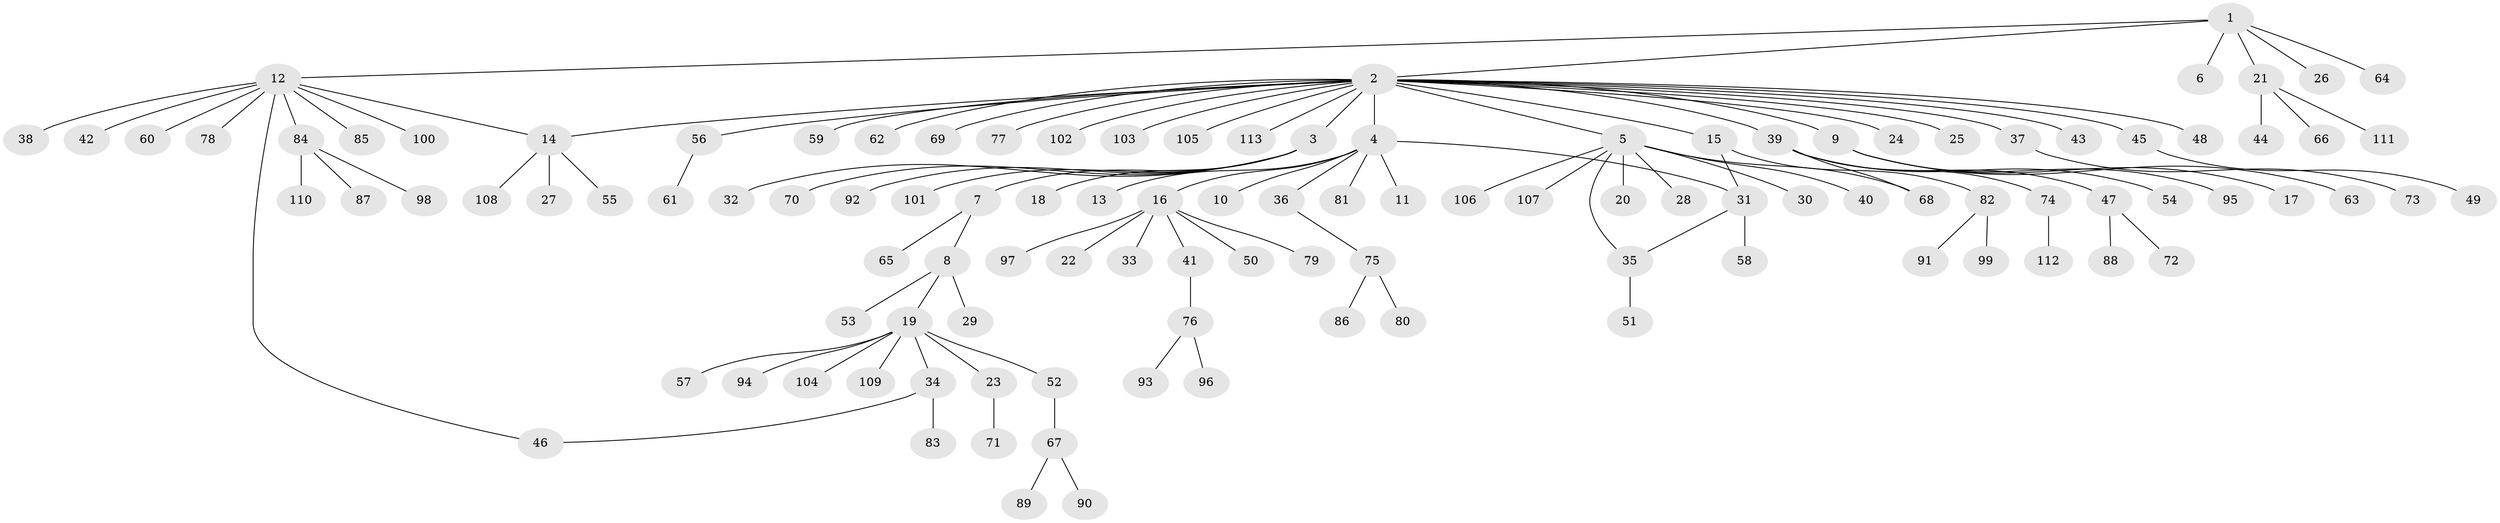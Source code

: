 // Generated by graph-tools (version 1.1) at 2025/49/03/09/25 03:49:49]
// undirected, 113 vertices, 117 edges
graph export_dot {
graph [start="1"]
  node [color=gray90,style=filled];
  1;
  2;
  3;
  4;
  5;
  6;
  7;
  8;
  9;
  10;
  11;
  12;
  13;
  14;
  15;
  16;
  17;
  18;
  19;
  20;
  21;
  22;
  23;
  24;
  25;
  26;
  27;
  28;
  29;
  30;
  31;
  32;
  33;
  34;
  35;
  36;
  37;
  38;
  39;
  40;
  41;
  42;
  43;
  44;
  45;
  46;
  47;
  48;
  49;
  50;
  51;
  52;
  53;
  54;
  55;
  56;
  57;
  58;
  59;
  60;
  61;
  62;
  63;
  64;
  65;
  66;
  67;
  68;
  69;
  70;
  71;
  72;
  73;
  74;
  75;
  76;
  77;
  78;
  79;
  80;
  81;
  82;
  83;
  84;
  85;
  86;
  87;
  88;
  89;
  90;
  91;
  92;
  93;
  94;
  95;
  96;
  97;
  98;
  99;
  100;
  101;
  102;
  103;
  104;
  105;
  106;
  107;
  108;
  109;
  110;
  111;
  112;
  113;
  1 -- 2;
  1 -- 6;
  1 -- 12;
  1 -- 21;
  1 -- 26;
  1 -- 64;
  2 -- 3;
  2 -- 4;
  2 -- 5;
  2 -- 9;
  2 -- 14;
  2 -- 15;
  2 -- 24;
  2 -- 25;
  2 -- 37;
  2 -- 39;
  2 -- 43;
  2 -- 45;
  2 -- 48;
  2 -- 56;
  2 -- 59;
  2 -- 62;
  2 -- 69;
  2 -- 77;
  2 -- 102;
  2 -- 103;
  2 -- 105;
  2 -- 113;
  3 -- 7;
  3 -- 18;
  3 -- 32;
  3 -- 70;
  3 -- 92;
  3 -- 101;
  4 -- 10;
  4 -- 11;
  4 -- 13;
  4 -- 16;
  4 -- 31;
  4 -- 36;
  4 -- 81;
  5 -- 20;
  5 -- 28;
  5 -- 30;
  5 -- 35;
  5 -- 40;
  5 -- 68;
  5 -- 106;
  5 -- 107;
  7 -- 8;
  7 -- 65;
  8 -- 19;
  8 -- 29;
  8 -- 53;
  9 -- 17;
  9 -- 63;
  9 -- 95;
  12 -- 14;
  12 -- 38;
  12 -- 42;
  12 -- 46;
  12 -- 60;
  12 -- 78;
  12 -- 84;
  12 -- 85;
  12 -- 100;
  14 -- 27;
  14 -- 55;
  14 -- 108;
  15 -- 31;
  15 -- 82;
  16 -- 22;
  16 -- 33;
  16 -- 41;
  16 -- 50;
  16 -- 79;
  16 -- 97;
  19 -- 23;
  19 -- 34;
  19 -- 52;
  19 -- 57;
  19 -- 94;
  19 -- 104;
  19 -- 109;
  21 -- 44;
  21 -- 66;
  21 -- 111;
  23 -- 71;
  31 -- 35;
  31 -- 58;
  34 -- 46;
  34 -- 83;
  35 -- 51;
  36 -- 75;
  37 -- 73;
  39 -- 47;
  39 -- 54;
  39 -- 68;
  39 -- 74;
  41 -- 76;
  45 -- 49;
  47 -- 72;
  47 -- 88;
  52 -- 67;
  56 -- 61;
  67 -- 89;
  67 -- 90;
  74 -- 112;
  75 -- 80;
  75 -- 86;
  76 -- 93;
  76 -- 96;
  82 -- 91;
  82 -- 99;
  84 -- 87;
  84 -- 98;
  84 -- 110;
}
